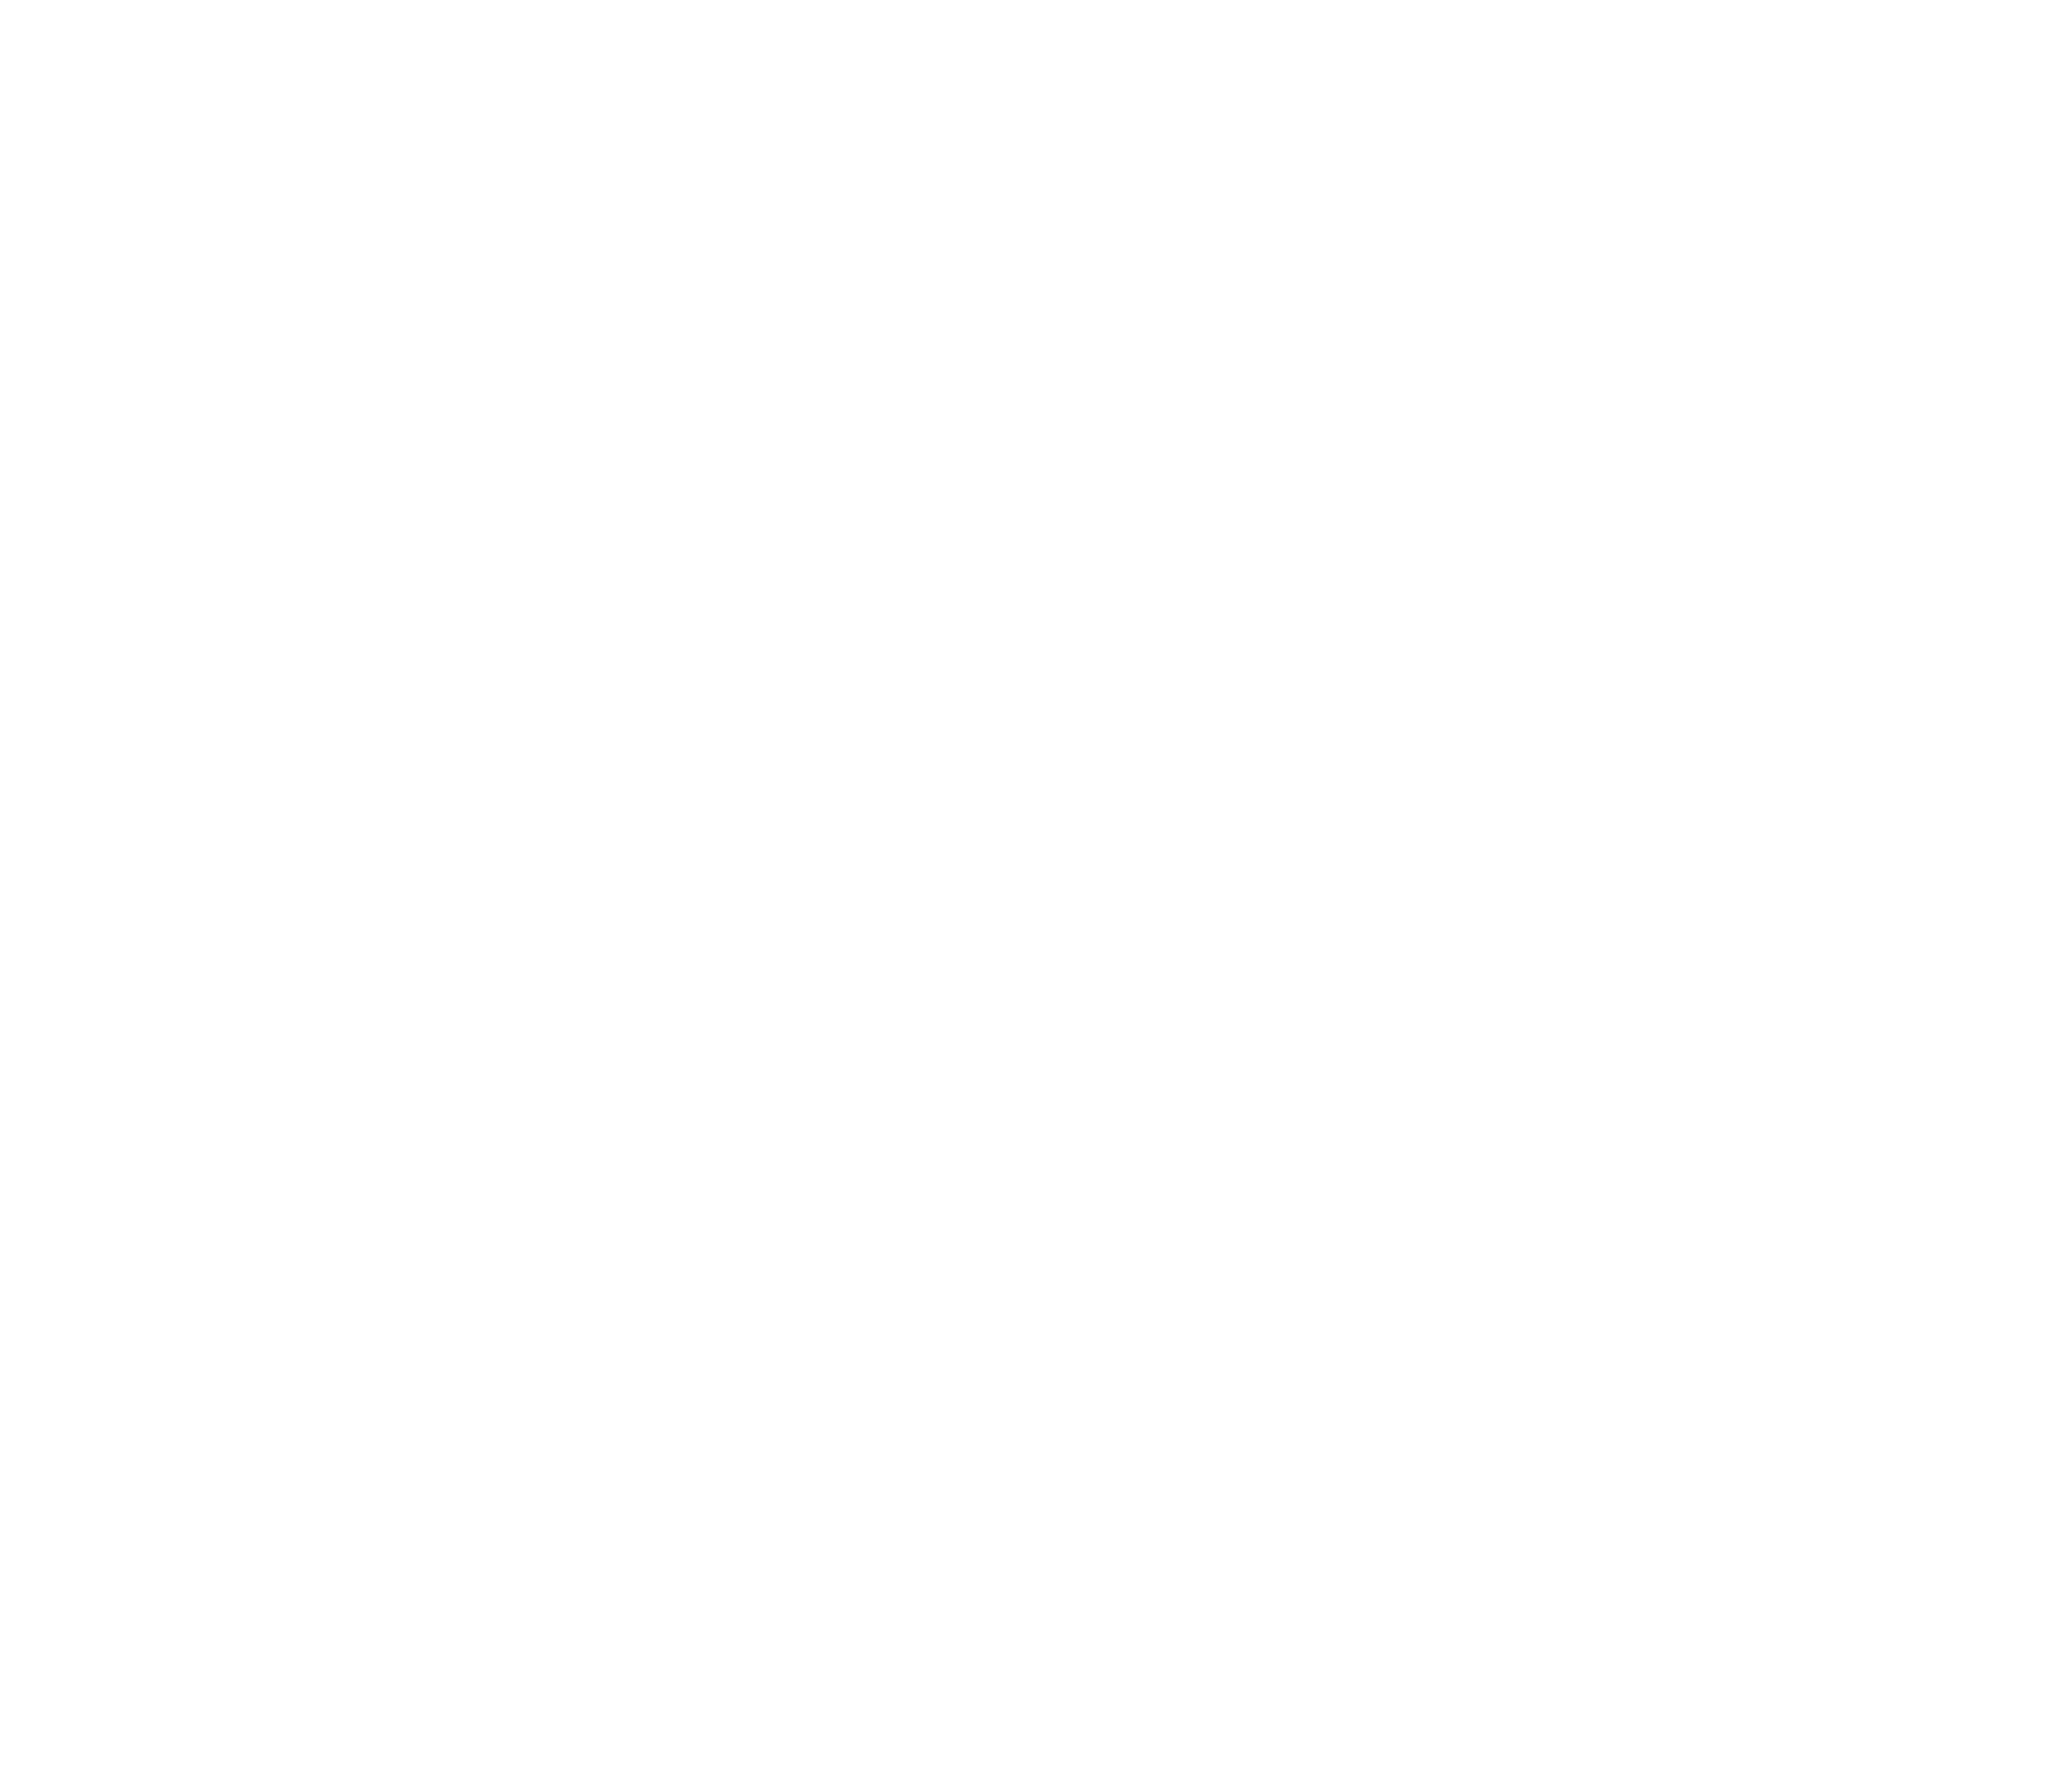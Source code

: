 digraph finite_state_machine {
  bgcolor = "transparent";
  rankdir = LR;
  ratio = 0.5625; // 16:9.

  // Invisible node from which to draw start transition to start state.
  node [style = invis]; -1;

  // Accept state.
  node [color = "white", fontcolor = "white", style = "", shape = doublecircle]; 6;

  // Catch-all (default) for remaining states.
  node [color = "white", fontcolor = "white", style = "", shape = circle, xlabel = ""];

  -1 -> 0 [color = "white", fontcolor = "white"];
  0 -> 1 [color = "white", fontcolor = "white", label = "\""];
  1 -> 2 [color = "white", fontcolor = "white", label = "\""];
  2 -> 3 [color = "white", fontcolor = "white", label = "\""];
  3 -> 4 [color = "white", fontcolor = "white", label = "\""];
  3 -> 3 [color = "white", fontcolor = "white", label = "\\t"];
  3 -> 3 [color = "white", fontcolor = "white", label = "\\n"];
  3 -> 3 [color = "white", fontcolor = "white", label = "\\r"];
  3 -> 3 [color = "white", fontcolor = "white", label = "SP-!"];
  3 -> 3 [color = "white", fontcolor = "white", label = "#-["];
  3 -> 7 [color = "white", fontcolor = "white", label = "\\\\"];
  3 -> 3 [color = "white", fontcolor = "white", label = "]-\\uffff"];
  4 -> 5 [color = "white", fontcolor = "white", label = "\""];
  4 -> 3 [color = "white", fontcolor = "white", label = "\\t"];
  4 -> 3 [color = "white", fontcolor = "white", label = "\\n"];
  4 -> 3 [color = "white", fontcolor = "white", label = "\\r"];
  4 -> 3 [color = "white", fontcolor = "white", label = "SP-!"];
  4 -> 3 [color = "white", fontcolor = "white", label = "#-["];
  4 -> 7 [color = "white", fontcolor = "white", label = "\\\\"];
  4 -> 3 [color = "white", fontcolor = "white", label = "]-\\uffff"];
  5 -> 6 [color = "white", fontcolor = "white", label = "\""];
  5 -> 3 [color = "white", fontcolor = "white", label = "\\t"];
  5 -> 3 [color = "white", fontcolor = "white", label = "\\n"];
  5 -> 3 [color = "white", fontcolor = "white", label = "\\r"];
  5 -> 3 [color = "white", fontcolor = "white", label = "SP-!"];
  5 -> 3 [color = "white", fontcolor = "white", label = "#-["];
  5 -> 7 [color = "white", fontcolor = "white", label = "\\\\"];
  5 -> 3 [color = "white", fontcolor = "white", label = "]-\\uffff"];
  7 -> 8 [color = "white", fontcolor = "white", label = "\""];
  7 -> 3 [color = "white", fontcolor = "white", label = "\\t"];
  7 -> 3 [color = "white", fontcolor = "white", label = "\\n"];
  7 -> 3 [color = "white", fontcolor = "white", label = "\\r"];
  7 -> 3 [color = "white", fontcolor = "white", label = "SP-!"];
  7 -> 3 [color = "white", fontcolor = "white", label = "#-["];
  7 -> 7 [color = "white", fontcolor = "white", label = "\\\\"];
  7 -> 3 [color = "white", fontcolor = "white", label = "]-\\uffff"];
  8 -> 9 [color = "white", fontcolor = "white", label = "\""];
  8 -> 3 [color = "white", fontcolor = "white", label = "\\t"];
  8 -> 3 [color = "white", fontcolor = "white", label = "\\n"];
  8 -> 3 [color = "white", fontcolor = "white", label = "\\r"];
  8 -> 3 [color = "white", fontcolor = "white", label = "SP-!"];
  8 -> 3 [color = "white", fontcolor = "white", label = "#-["];
  8 -> 7 [color = "white", fontcolor = "white", label = "\\\\"];
  8 -> 3 [color = "white", fontcolor = "white", label = "]-\\uffff"];
  9 -> 3 [color = "white", fontcolor = "white", label = "\""];
  9 -> 3 [color = "white", fontcolor = "white", label = "\\n"];
  9 -> 3 [color = "white", fontcolor = "white", label = "\\r"];
  9 -> 3 [color = "white", fontcolor = "white", label = "SP-!"];
  9 -> 3 [color = "white", fontcolor = "white", label = "#-["];
  9 -> 7 [color = "white", fontcolor = "white", label = "\\\\"];
  9 -> 3 [color = "white", fontcolor = "white", label = "]-\\uffff"];
}